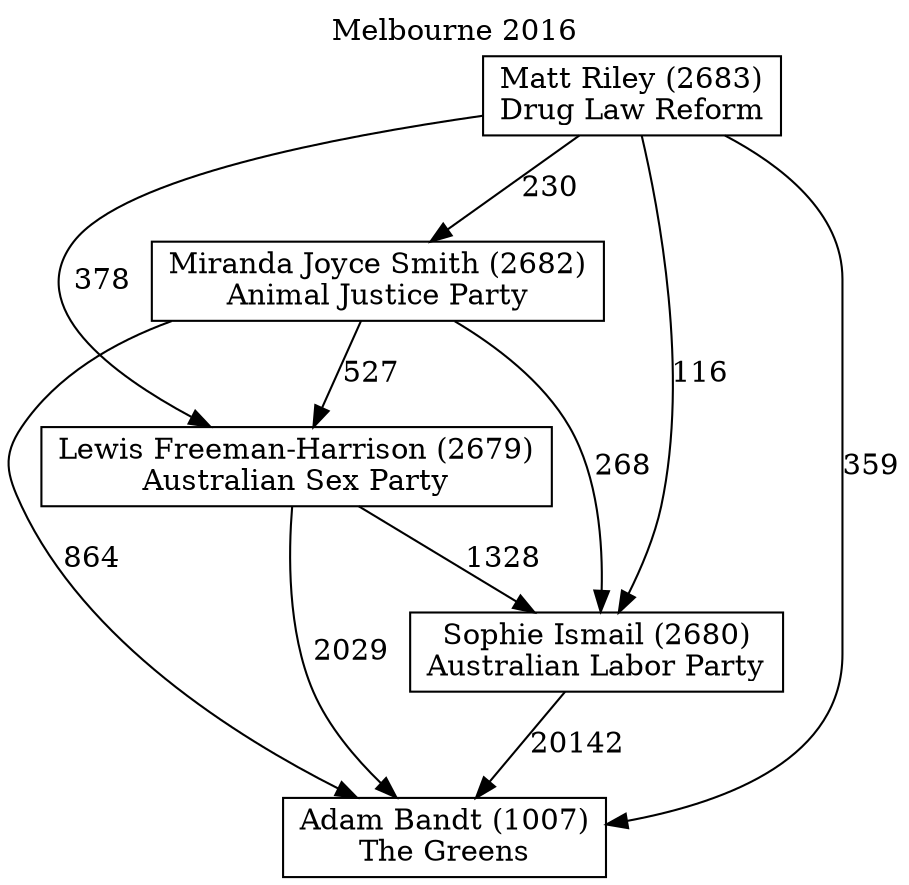 // House preference flow
digraph "Adam Bandt (1007)_Melbourne_2016" {
	graph [label="Melbourne 2016" labelloc=t mclimit=10]
	node [shape=box]
	"Adam Bandt (1007)" [label="Adam Bandt (1007)
The Greens"]
	"Lewis Freeman-Harrison (2679)" [label="Lewis Freeman-Harrison (2679)
Australian Sex Party"]
	"Miranda Joyce Smith (2682)" [label="Miranda Joyce Smith (2682)
Animal Justice Party"]
	"Sophie Ismail (2680)" [label="Sophie Ismail (2680)
Australian Labor Party"]
	"Matt Riley (2683)" [label="Matt Riley (2683)
Drug Law Reform"]
	"Matt Riley (2683)" -> "Miranda Joyce Smith (2682)" [label=230]
	"Matt Riley (2683)" -> "Adam Bandt (1007)" [label=359]
	"Matt Riley (2683)" -> "Sophie Ismail (2680)" [label=116]
	"Miranda Joyce Smith (2682)" -> "Lewis Freeman-Harrison (2679)" [label=527]
	"Miranda Joyce Smith (2682)" -> "Adam Bandt (1007)" [label=864]
	"Miranda Joyce Smith (2682)" -> "Sophie Ismail (2680)" [label=268]
	"Lewis Freeman-Harrison (2679)" -> "Sophie Ismail (2680)" [label=1328]
	"Matt Riley (2683)" -> "Lewis Freeman-Harrison (2679)" [label=378]
	"Lewis Freeman-Harrison (2679)" -> "Adam Bandt (1007)" [label=2029]
	"Sophie Ismail (2680)" -> "Adam Bandt (1007)" [label=20142]
}
